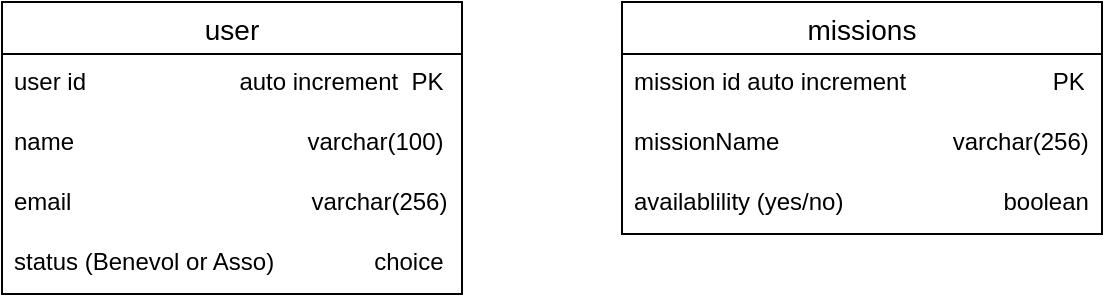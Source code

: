 <mxfile version="28.2.0">
  <diagram name="Page-1" id="6MDR8sfdcFQ0Tx1WdBYZ">
    <mxGraphModel dx="771" dy="709" grid="1" gridSize="10" guides="1" tooltips="1" connect="1" arrows="1" fold="1" page="1" pageScale="1" pageWidth="827" pageHeight="1169" math="0" shadow="0">
      <root>
        <mxCell id="0" />
        <mxCell id="1" parent="0" />
        <mxCell id="nb0LsI2-6LEZiD5CoKGc-1" value="user" style="swimlane;fontStyle=0;childLayout=stackLayout;horizontal=1;startSize=26;horizontalStack=0;resizeParent=1;resizeParentMax=0;resizeLast=0;collapsible=1;marginBottom=0;align=center;fontSize=14;" vertex="1" parent="1">
          <mxGeometry x="190" y="160" width="230" height="146" as="geometry" />
        </mxCell>
        <mxCell id="nb0LsI2-6LEZiD5CoKGc-2" value="user id&amp;nbsp; &amp;nbsp; &amp;nbsp; &amp;nbsp; &amp;nbsp; &amp;nbsp; &amp;nbsp; &amp;nbsp; &amp;nbsp; &amp;nbsp; &amp;nbsp; &amp;nbsp;auto increment&amp;nbsp; PK" style="text;strokeColor=none;fillColor=none;spacingLeft=4;spacingRight=4;overflow=hidden;rotatable=0;points=[[0,0.5],[1,0.5]];portConstraint=eastwest;fontSize=12;whiteSpace=wrap;html=1;" vertex="1" parent="nb0LsI2-6LEZiD5CoKGc-1">
          <mxGeometry y="26" width="230" height="30" as="geometry" />
        </mxCell>
        <mxCell id="nb0LsI2-6LEZiD5CoKGc-3" value="name&amp;nbsp; &amp;nbsp; &amp;nbsp; &amp;nbsp; &amp;nbsp; &amp;nbsp; &amp;nbsp; &amp;nbsp; &amp;nbsp; &amp;nbsp; &amp;nbsp; &amp;nbsp; &amp;nbsp; &amp;nbsp; &amp;nbsp; &amp;nbsp; &amp;nbsp; &amp;nbsp;varchar(100)" style="text;strokeColor=none;fillColor=none;spacingLeft=4;spacingRight=4;overflow=hidden;rotatable=0;points=[[0,0.5],[1,0.5]];portConstraint=eastwest;fontSize=12;whiteSpace=wrap;html=1;" vertex="1" parent="nb0LsI2-6LEZiD5CoKGc-1">
          <mxGeometry y="56" width="230" height="30" as="geometry" />
        </mxCell>
        <mxCell id="nb0LsI2-6LEZiD5CoKGc-5" value="email&amp;nbsp; &amp;nbsp; &amp;nbsp; &amp;nbsp; &amp;nbsp; &amp;nbsp; &amp;nbsp; &amp;nbsp; &amp;nbsp; &amp;nbsp; &amp;nbsp; &amp;nbsp; &amp;nbsp; &amp;nbsp; &amp;nbsp; &amp;nbsp; &amp;nbsp; &amp;nbsp; varchar(256)" style="text;strokeColor=none;fillColor=none;spacingLeft=4;spacingRight=4;overflow=hidden;rotatable=0;points=[[0,0.5],[1,0.5]];portConstraint=eastwest;fontSize=12;whiteSpace=wrap;html=1;" vertex="1" parent="nb0LsI2-6LEZiD5CoKGc-1">
          <mxGeometry y="86" width="230" height="30" as="geometry" />
        </mxCell>
        <mxCell id="nb0LsI2-6LEZiD5CoKGc-4" value="status (Benevol or Asso)&amp;nbsp; &amp;nbsp; &amp;nbsp; &amp;nbsp; &amp;nbsp; &amp;nbsp; &amp;nbsp; &amp;nbsp;choice" style="text;strokeColor=none;fillColor=none;spacingLeft=4;spacingRight=4;overflow=hidden;rotatable=0;points=[[0,0.5],[1,0.5]];portConstraint=eastwest;fontSize=12;whiteSpace=wrap;html=1;" vertex="1" parent="nb0LsI2-6LEZiD5CoKGc-1">
          <mxGeometry y="116" width="230" height="30" as="geometry" />
        </mxCell>
        <mxCell id="nb0LsI2-6LEZiD5CoKGc-7" value="missions" style="swimlane;fontStyle=0;childLayout=stackLayout;horizontal=1;startSize=26;horizontalStack=0;resizeParent=1;resizeParentMax=0;resizeLast=0;collapsible=1;marginBottom=0;align=center;fontSize=14;" vertex="1" parent="1">
          <mxGeometry x="500" y="160" width="240" height="116" as="geometry" />
        </mxCell>
        <mxCell id="nb0LsI2-6LEZiD5CoKGc-8" value="mission id auto increment&amp;nbsp; &amp;nbsp; &amp;nbsp; &amp;nbsp; &amp;nbsp; &amp;nbsp; &amp;nbsp; &amp;nbsp; &amp;nbsp; &amp;nbsp; &amp;nbsp; PK" style="text;strokeColor=none;fillColor=none;spacingLeft=4;spacingRight=4;overflow=hidden;rotatable=0;points=[[0,0.5],[1,0.5]];portConstraint=eastwest;fontSize=12;whiteSpace=wrap;html=1;" vertex="1" parent="nb0LsI2-6LEZiD5CoKGc-7">
          <mxGeometry y="26" width="240" height="30" as="geometry" />
        </mxCell>
        <mxCell id="nb0LsI2-6LEZiD5CoKGc-9" value="missionName&amp;nbsp; &amp;nbsp; &amp;nbsp; &amp;nbsp; &amp;nbsp; &amp;nbsp; &amp;nbsp; &amp;nbsp; &amp;nbsp; &amp;nbsp; &amp;nbsp; &amp;nbsp; &amp;nbsp; varchar(256)" style="text;strokeColor=none;fillColor=none;spacingLeft=4;spacingRight=4;overflow=hidden;rotatable=0;points=[[0,0.5],[1,0.5]];portConstraint=eastwest;fontSize=12;whiteSpace=wrap;html=1;" vertex="1" parent="nb0LsI2-6LEZiD5CoKGc-7">
          <mxGeometry y="56" width="240" height="30" as="geometry" />
        </mxCell>
        <mxCell id="nb0LsI2-6LEZiD5CoKGc-10" value="availablility (yes/no)&amp;nbsp; &amp;nbsp; &amp;nbsp; &amp;nbsp; &amp;nbsp; &amp;nbsp; &amp;nbsp; &amp;nbsp; &amp;nbsp; &amp;nbsp; &amp;nbsp; &amp;nbsp; boolean" style="text;strokeColor=none;fillColor=none;spacingLeft=4;spacingRight=4;overflow=hidden;rotatable=0;points=[[0,0.5],[1,0.5]];portConstraint=eastwest;fontSize=12;whiteSpace=wrap;html=1;" vertex="1" parent="nb0LsI2-6LEZiD5CoKGc-7">
          <mxGeometry y="86" width="240" height="30" as="geometry" />
        </mxCell>
      </root>
    </mxGraphModel>
  </diagram>
</mxfile>
